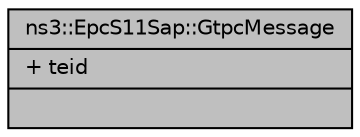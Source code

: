 digraph "ns3::EpcS11Sap::GtpcMessage"
{
  edge [fontname="Helvetica",fontsize="10",labelfontname="Helvetica",labelfontsize="10"];
  node [fontname="Helvetica",fontsize="10",shape=record];
  Node1 [label="{ns3::EpcS11Sap::GtpcMessage\n|+ teid\l|}",height=0.2,width=0.4,color="black", fillcolor="grey75", style="filled", fontcolor="black"];
}
